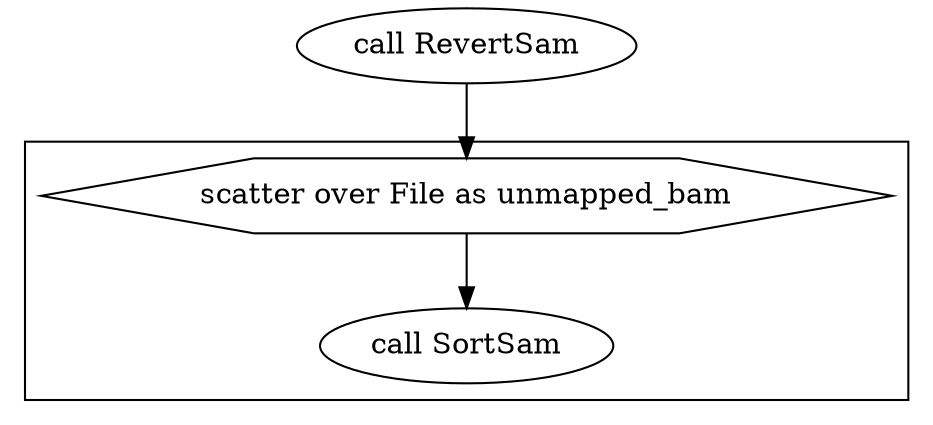 digraph BamToUnmappedBams {
  #rankdir=LR;
  compound=true;

  # Links
  CALL_RevertSam -> SCATTER_0_VARIABLE_unmapped_bam
  SCATTER_0_VARIABLE_unmapped_bam -> CALL_SortSam

  # Nodes
  subgraph cluster_0 {
    style="filled,solid";
    fillcolor=white;
    CALL_SortSam [label="call SortSam"]
    SCATTER_0_VARIABLE_unmapped_bam [shape="hexagon" label="scatter over File as unmapped_bam"]
  }
  CALL_RevertSam [label="call RevertSam"]
}
